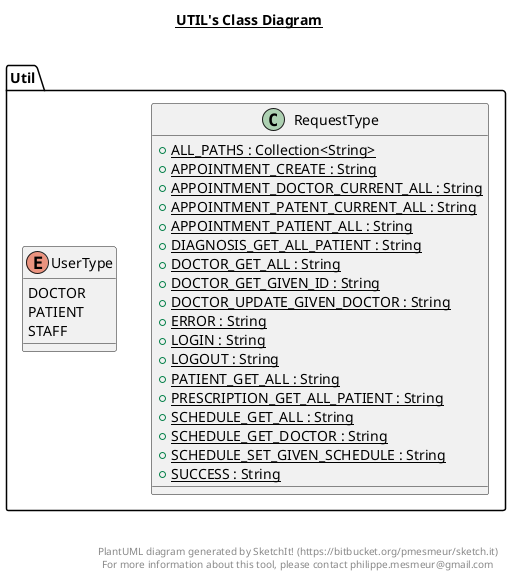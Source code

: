 @startuml

title __UTIL's Class Diagram__\n

  namespace Util {
    class Util.RequestType {
        {static} + ALL_PATHS : Collection<String>
        {static} + APPOINTMENT_CREATE : String
        {static} + APPOINTMENT_DOCTOR_CURRENT_ALL : String
        {static} + APPOINTMENT_PATENT_CURRENT_ALL : String
        {static} + APPOINTMENT_PATIENT_ALL : String
        {static} + DIAGNOSIS_GET_ALL_PATIENT : String
        {static} + DOCTOR_GET_ALL : String
        {static} + DOCTOR_GET_GIVEN_ID : String
        {static} + DOCTOR_UPDATE_GIVEN_DOCTOR : String
        {static} + ERROR : String
        {static} + LOGIN : String
        {static} + LOGOUT : String
        {static} + PATIENT_GET_ALL : String
        {static} + PRESCRIPTION_GET_ALL_PATIENT : String
        {static} + SCHEDULE_GET_ALL : String
        {static} + SCHEDULE_GET_DOCTOR : String
        {static} + SCHEDULE_SET_GIVEN_SCHEDULE : String
        {static} + SUCCESS : String
    }
  }
  

  namespace Util {
    enum UserType {
      DOCTOR
      PATIENT
      STAFF
    }
  }
  



right footer


PlantUML diagram generated by SketchIt! (https://bitbucket.org/pmesmeur/sketch.it)
For more information about this tool, please contact philippe.mesmeur@gmail.com
endfooter

@enduml
